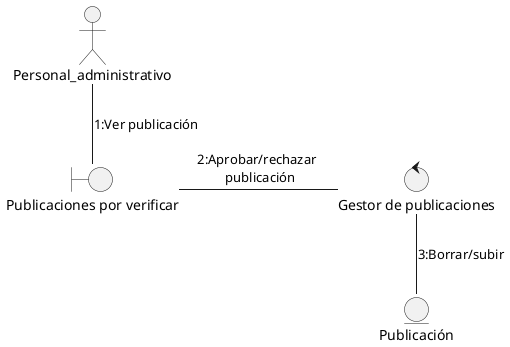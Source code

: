 @startuml verificarPublicaciones
actor Personal_administrativo as pm
boundary "Publicaciones por verificar" as pv
pm--pv :1:Ver publicación
control "Gestor de publicaciones" as pg
pv-r-pg :2:Aprobar/rechazar \n publicación
entity Publicación as p
pg--p :3:Borrar/subir
@enduml